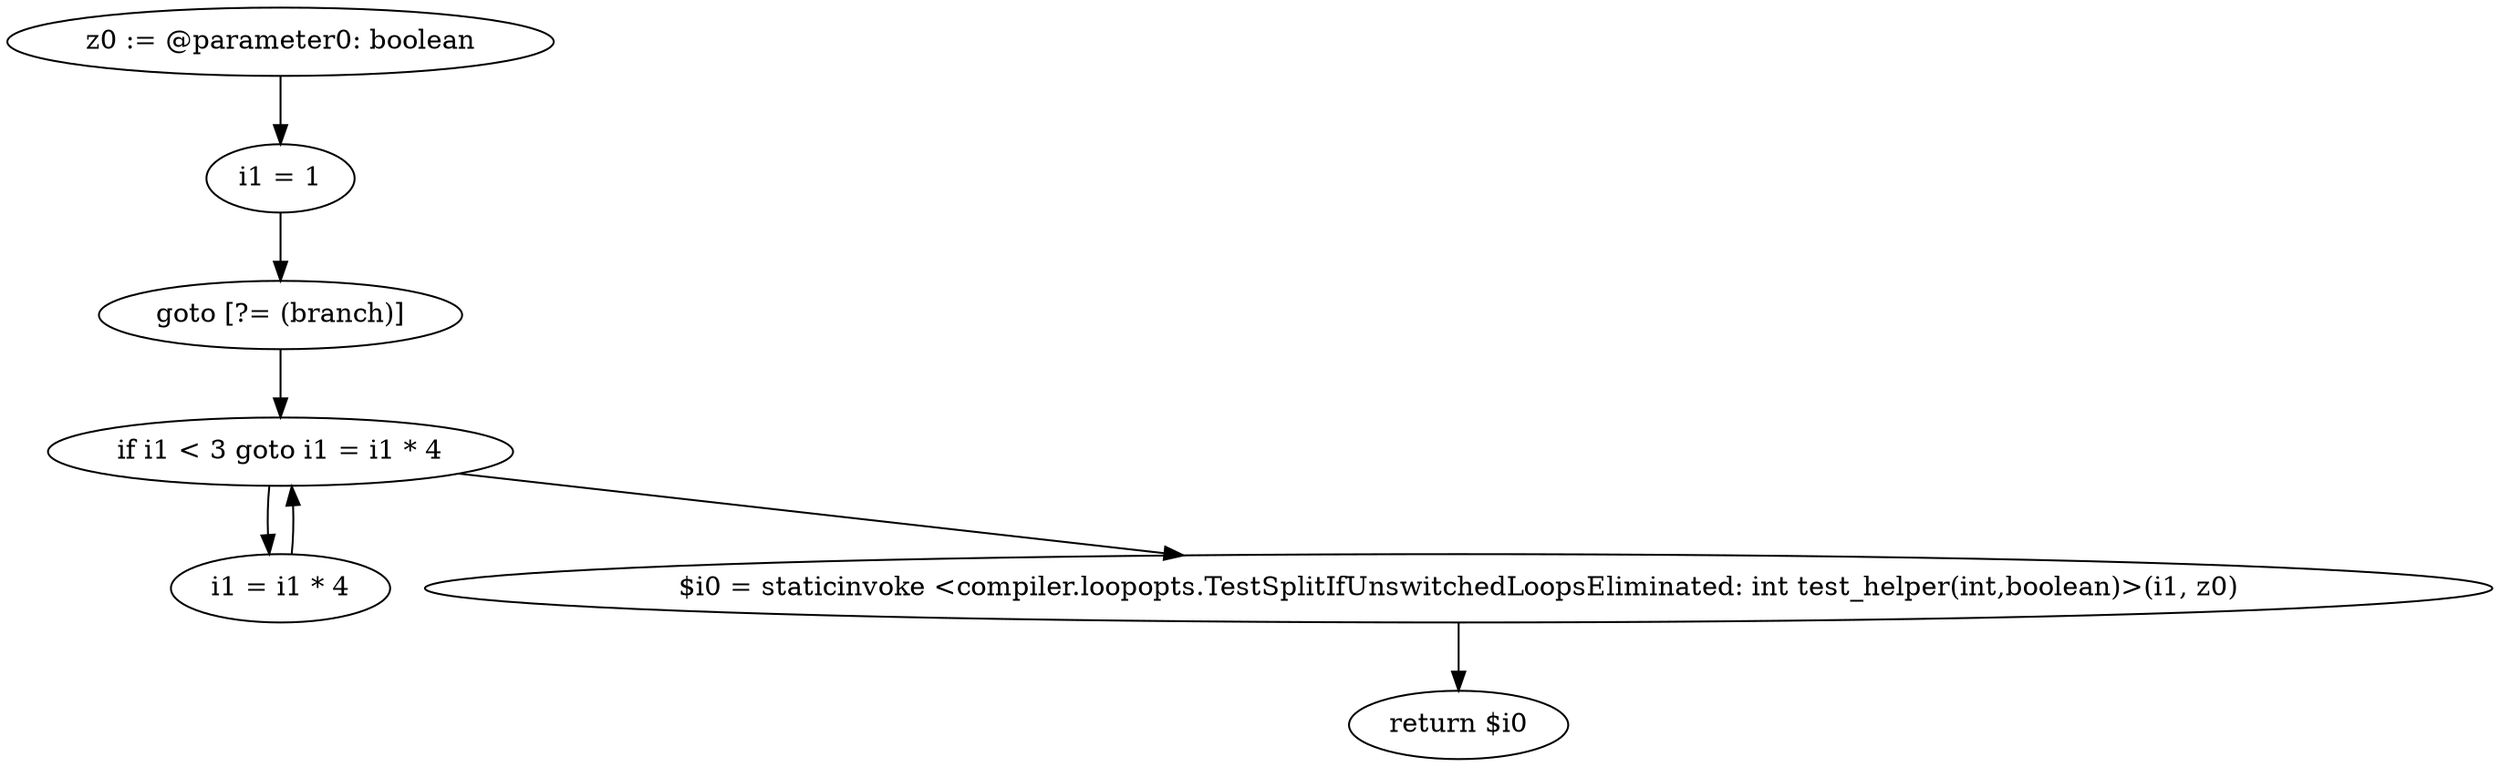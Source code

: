 digraph "unitGraph" {
    "z0 := @parameter0: boolean"
    "i1 = 1"
    "goto [?= (branch)]"
    "i1 = i1 * 4"
    "if i1 < 3 goto i1 = i1 * 4"
    "$i0 = staticinvoke <compiler.loopopts.TestSplitIfUnswitchedLoopsEliminated: int test_helper(int,boolean)>(i1, z0)"
    "return $i0"
    "z0 := @parameter0: boolean"->"i1 = 1";
    "i1 = 1"->"goto [?= (branch)]";
    "goto [?= (branch)]"->"if i1 < 3 goto i1 = i1 * 4";
    "i1 = i1 * 4"->"if i1 < 3 goto i1 = i1 * 4";
    "if i1 < 3 goto i1 = i1 * 4"->"$i0 = staticinvoke <compiler.loopopts.TestSplitIfUnswitchedLoopsEliminated: int test_helper(int,boolean)>(i1, z0)";
    "if i1 < 3 goto i1 = i1 * 4"->"i1 = i1 * 4";
    "$i0 = staticinvoke <compiler.loopopts.TestSplitIfUnswitchedLoopsEliminated: int test_helper(int,boolean)>(i1, z0)"->"return $i0";
}
